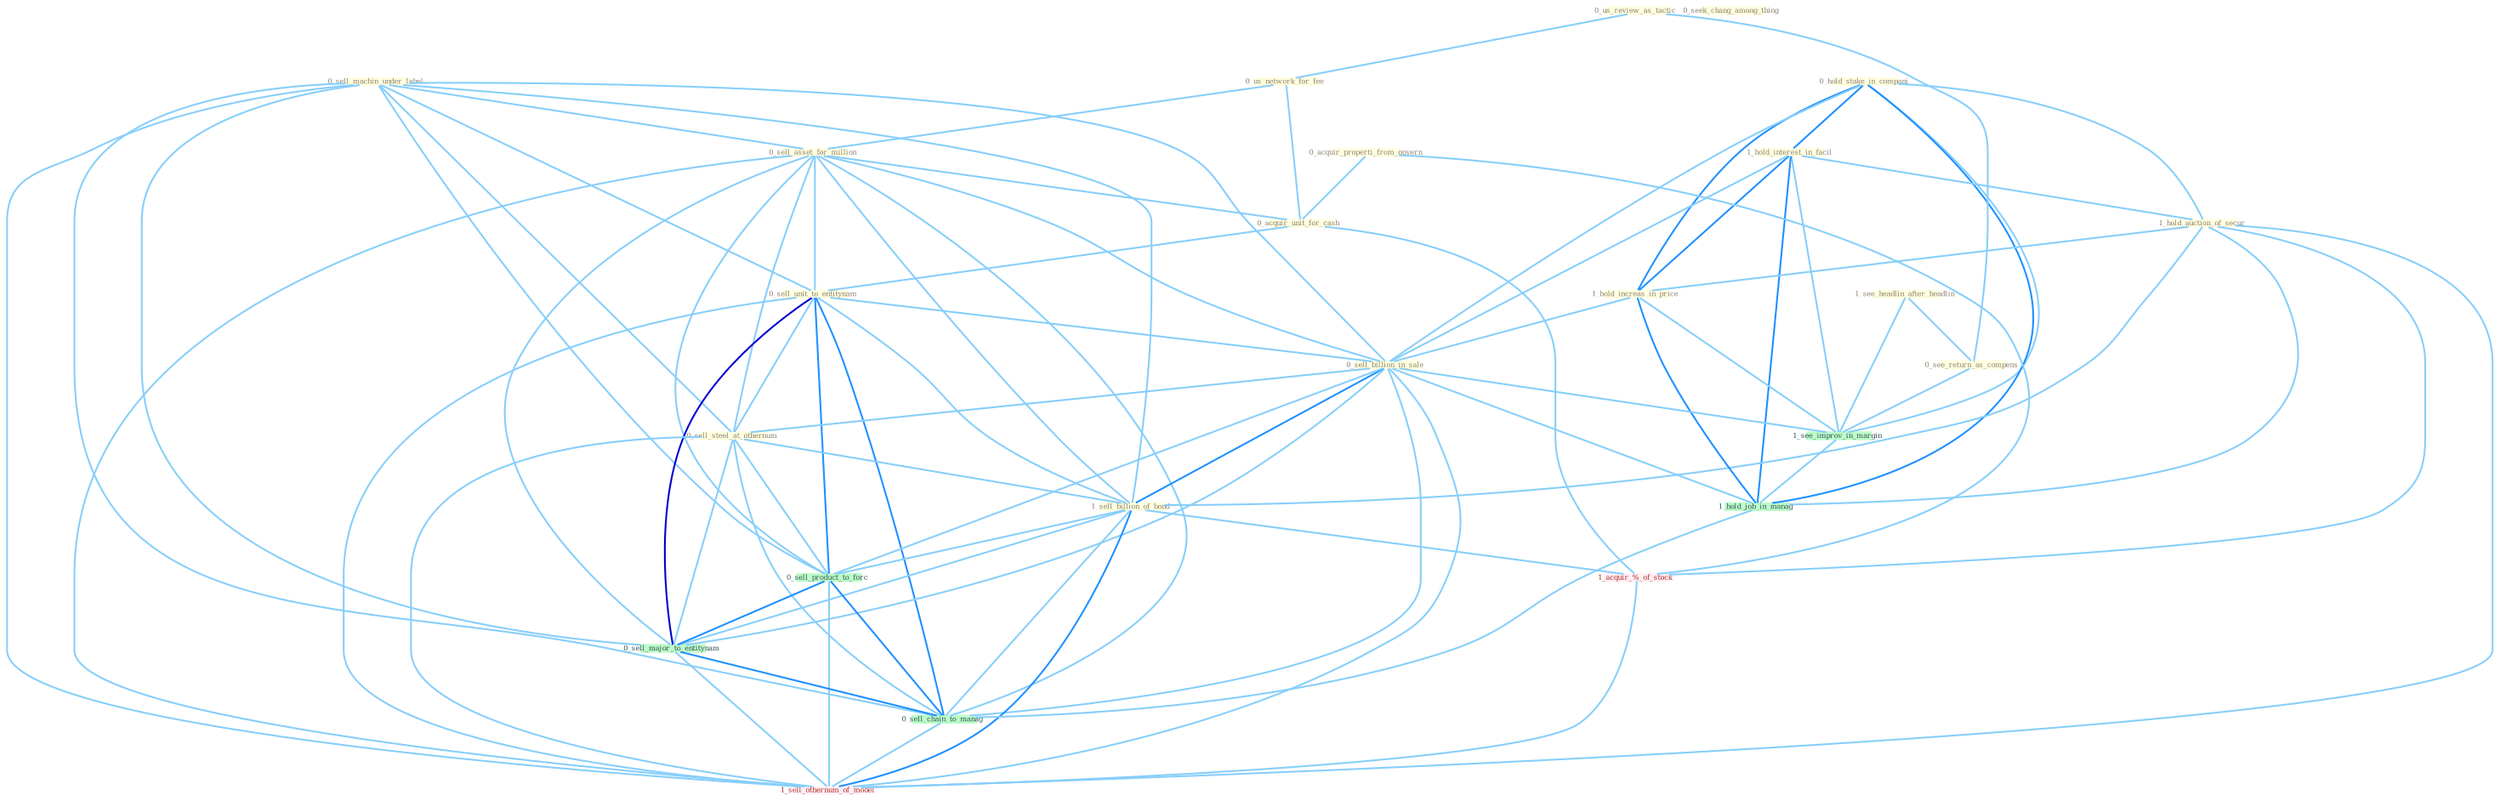 Graph G{ 
    node
    [shape=polygon,style=filled,width=.5,height=.06,color="#BDFCC9",fixedsize=true,fontsize=4,
    fontcolor="#2f4f4f"];
    {node
    [color="#ffffe0", fontcolor="#8b7d6b"] "0_sell_machin_under_label " "0_hold_stake_in_compani " "1_hold_interest_in_facil " "1_see_headlin_after_headlin " "0_us_review_as_tactic " "0_us_network_for_fee " "0_see_return_as_compens " "0_sell_asset_for_million " "0_acquir_properti_from_govern " "0_acquir_unit_for_cash " "0_sell_unit_to_entitynam " "1_hold_auction_of_secur " "1_hold_increas_in_price " "0_sell_billion_in_sale " "0_sell_steel_at_othernum " "0_seek_chang_among_thing " "1_sell_billion_of_bond "}
{node [color="#fff0f5", fontcolor="#b22222"] "1_acquir_%_of_stock " "1_sell_othernum_of_model "}
edge [color="#B0E2FF"];

	"0_sell_machin_under_label " -- "0_sell_asset_for_million " [w="1", color="#87cefa" ];
	"0_sell_machin_under_label " -- "0_sell_unit_to_entitynam " [w="1", color="#87cefa" ];
	"0_sell_machin_under_label " -- "0_sell_billion_in_sale " [w="1", color="#87cefa" ];
	"0_sell_machin_under_label " -- "0_sell_steel_at_othernum " [w="1", color="#87cefa" ];
	"0_sell_machin_under_label " -- "1_sell_billion_of_bond " [w="1", color="#87cefa" ];
	"0_sell_machin_under_label " -- "0_sell_product_to_forc " [w="1", color="#87cefa" ];
	"0_sell_machin_under_label " -- "0_sell_major_to_entitynam " [w="1", color="#87cefa" ];
	"0_sell_machin_under_label " -- "0_sell_chain_to_manag " [w="1", color="#87cefa" ];
	"0_sell_machin_under_label " -- "1_sell_othernum_of_model " [w="1", color="#87cefa" ];
	"0_hold_stake_in_compani " -- "1_hold_interest_in_facil " [w="2", color="#1e90ff" , len=0.8];
	"0_hold_stake_in_compani " -- "1_hold_auction_of_secur " [w="1", color="#87cefa" ];
	"0_hold_stake_in_compani " -- "1_hold_increas_in_price " [w="2", color="#1e90ff" , len=0.8];
	"0_hold_stake_in_compani " -- "0_sell_billion_in_sale " [w="1", color="#87cefa" ];
	"0_hold_stake_in_compani " -- "1_see_improv_in_margin " [w="1", color="#87cefa" ];
	"0_hold_stake_in_compani " -- "1_hold_job_in_manag " [w="2", color="#1e90ff" , len=0.8];
	"1_hold_interest_in_facil " -- "1_hold_auction_of_secur " [w="1", color="#87cefa" ];
	"1_hold_interest_in_facil " -- "1_hold_increas_in_price " [w="2", color="#1e90ff" , len=0.8];
	"1_hold_interest_in_facil " -- "0_sell_billion_in_sale " [w="1", color="#87cefa" ];
	"1_hold_interest_in_facil " -- "1_see_improv_in_margin " [w="1", color="#87cefa" ];
	"1_hold_interest_in_facil " -- "1_hold_job_in_manag " [w="2", color="#1e90ff" , len=0.8];
	"1_see_headlin_after_headlin " -- "0_see_return_as_compens " [w="1", color="#87cefa" ];
	"1_see_headlin_after_headlin " -- "1_see_improv_in_margin " [w="1", color="#87cefa" ];
	"0_us_review_as_tactic " -- "0_us_network_for_fee " [w="1", color="#87cefa" ];
	"0_us_review_as_tactic " -- "0_see_return_as_compens " [w="1", color="#87cefa" ];
	"0_us_network_for_fee " -- "0_sell_asset_for_million " [w="1", color="#87cefa" ];
	"0_us_network_for_fee " -- "0_acquir_unit_for_cash " [w="1", color="#87cefa" ];
	"0_see_return_as_compens " -- "1_see_improv_in_margin " [w="1", color="#87cefa" ];
	"0_sell_asset_for_million " -- "0_acquir_unit_for_cash " [w="1", color="#87cefa" ];
	"0_sell_asset_for_million " -- "0_sell_unit_to_entitynam " [w="1", color="#87cefa" ];
	"0_sell_asset_for_million " -- "0_sell_billion_in_sale " [w="1", color="#87cefa" ];
	"0_sell_asset_for_million " -- "0_sell_steel_at_othernum " [w="1", color="#87cefa" ];
	"0_sell_asset_for_million " -- "1_sell_billion_of_bond " [w="1", color="#87cefa" ];
	"0_sell_asset_for_million " -- "0_sell_product_to_forc " [w="1", color="#87cefa" ];
	"0_sell_asset_for_million " -- "0_sell_major_to_entitynam " [w="1", color="#87cefa" ];
	"0_sell_asset_for_million " -- "0_sell_chain_to_manag " [w="1", color="#87cefa" ];
	"0_sell_asset_for_million " -- "1_sell_othernum_of_model " [w="1", color="#87cefa" ];
	"0_acquir_properti_from_govern " -- "0_acquir_unit_for_cash " [w="1", color="#87cefa" ];
	"0_acquir_properti_from_govern " -- "1_acquir_%_of_stock " [w="1", color="#87cefa" ];
	"0_acquir_unit_for_cash " -- "0_sell_unit_to_entitynam " [w="1", color="#87cefa" ];
	"0_acquir_unit_for_cash " -- "1_acquir_%_of_stock " [w="1", color="#87cefa" ];
	"0_sell_unit_to_entitynam " -- "0_sell_billion_in_sale " [w="1", color="#87cefa" ];
	"0_sell_unit_to_entitynam " -- "0_sell_steel_at_othernum " [w="1", color="#87cefa" ];
	"0_sell_unit_to_entitynam " -- "1_sell_billion_of_bond " [w="1", color="#87cefa" ];
	"0_sell_unit_to_entitynam " -- "0_sell_product_to_forc " [w="2", color="#1e90ff" , len=0.8];
	"0_sell_unit_to_entitynam " -- "0_sell_major_to_entitynam " [w="3", color="#0000cd" , len=0.6];
	"0_sell_unit_to_entitynam " -- "0_sell_chain_to_manag " [w="2", color="#1e90ff" , len=0.8];
	"0_sell_unit_to_entitynam " -- "1_sell_othernum_of_model " [w="1", color="#87cefa" ];
	"1_hold_auction_of_secur " -- "1_hold_increas_in_price " [w="1", color="#87cefa" ];
	"1_hold_auction_of_secur " -- "1_sell_billion_of_bond " [w="1", color="#87cefa" ];
	"1_hold_auction_of_secur " -- "1_acquir_%_of_stock " [w="1", color="#87cefa" ];
	"1_hold_auction_of_secur " -- "1_hold_job_in_manag " [w="1", color="#87cefa" ];
	"1_hold_auction_of_secur " -- "1_sell_othernum_of_model " [w="1", color="#87cefa" ];
	"1_hold_increas_in_price " -- "0_sell_billion_in_sale " [w="1", color="#87cefa" ];
	"1_hold_increas_in_price " -- "1_see_improv_in_margin " [w="1", color="#87cefa" ];
	"1_hold_increas_in_price " -- "1_hold_job_in_manag " [w="2", color="#1e90ff" , len=0.8];
	"0_sell_billion_in_sale " -- "0_sell_steel_at_othernum " [w="1", color="#87cefa" ];
	"0_sell_billion_in_sale " -- "1_sell_billion_of_bond " [w="2", color="#1e90ff" , len=0.8];
	"0_sell_billion_in_sale " -- "1_see_improv_in_margin " [w="1", color="#87cefa" ];
	"0_sell_billion_in_sale " -- "1_hold_job_in_manag " [w="1", color="#87cefa" ];
	"0_sell_billion_in_sale " -- "0_sell_product_to_forc " [w="1", color="#87cefa" ];
	"0_sell_billion_in_sale " -- "0_sell_major_to_entitynam " [w="1", color="#87cefa" ];
	"0_sell_billion_in_sale " -- "0_sell_chain_to_manag " [w="1", color="#87cefa" ];
	"0_sell_billion_in_sale " -- "1_sell_othernum_of_model " [w="1", color="#87cefa" ];
	"0_sell_steel_at_othernum " -- "1_sell_billion_of_bond " [w="1", color="#87cefa" ];
	"0_sell_steel_at_othernum " -- "0_sell_product_to_forc " [w="1", color="#87cefa" ];
	"0_sell_steel_at_othernum " -- "0_sell_major_to_entitynam " [w="1", color="#87cefa" ];
	"0_sell_steel_at_othernum " -- "0_sell_chain_to_manag " [w="1", color="#87cefa" ];
	"0_sell_steel_at_othernum " -- "1_sell_othernum_of_model " [w="1", color="#87cefa" ];
	"1_sell_billion_of_bond " -- "1_acquir_%_of_stock " [w="1", color="#87cefa" ];
	"1_sell_billion_of_bond " -- "0_sell_product_to_forc " [w="1", color="#87cefa" ];
	"1_sell_billion_of_bond " -- "0_sell_major_to_entitynam " [w="1", color="#87cefa" ];
	"1_sell_billion_of_bond " -- "0_sell_chain_to_manag " [w="1", color="#87cefa" ];
	"1_sell_billion_of_bond " -- "1_sell_othernum_of_model " [w="2", color="#1e90ff" , len=0.8];
	"1_see_improv_in_margin " -- "1_hold_job_in_manag " [w="1", color="#87cefa" ];
	"1_acquir_%_of_stock " -- "1_sell_othernum_of_model " [w="1", color="#87cefa" ];
	"1_hold_job_in_manag " -- "0_sell_chain_to_manag " [w="1", color="#87cefa" ];
	"0_sell_product_to_forc " -- "0_sell_major_to_entitynam " [w="2", color="#1e90ff" , len=0.8];
	"0_sell_product_to_forc " -- "0_sell_chain_to_manag " [w="2", color="#1e90ff" , len=0.8];
	"0_sell_product_to_forc " -- "1_sell_othernum_of_model " [w="1", color="#87cefa" ];
	"0_sell_major_to_entitynam " -- "0_sell_chain_to_manag " [w="2", color="#1e90ff" , len=0.8];
	"0_sell_major_to_entitynam " -- "1_sell_othernum_of_model " [w="1", color="#87cefa" ];
	"0_sell_chain_to_manag " -- "1_sell_othernum_of_model " [w="1", color="#87cefa" ];
}